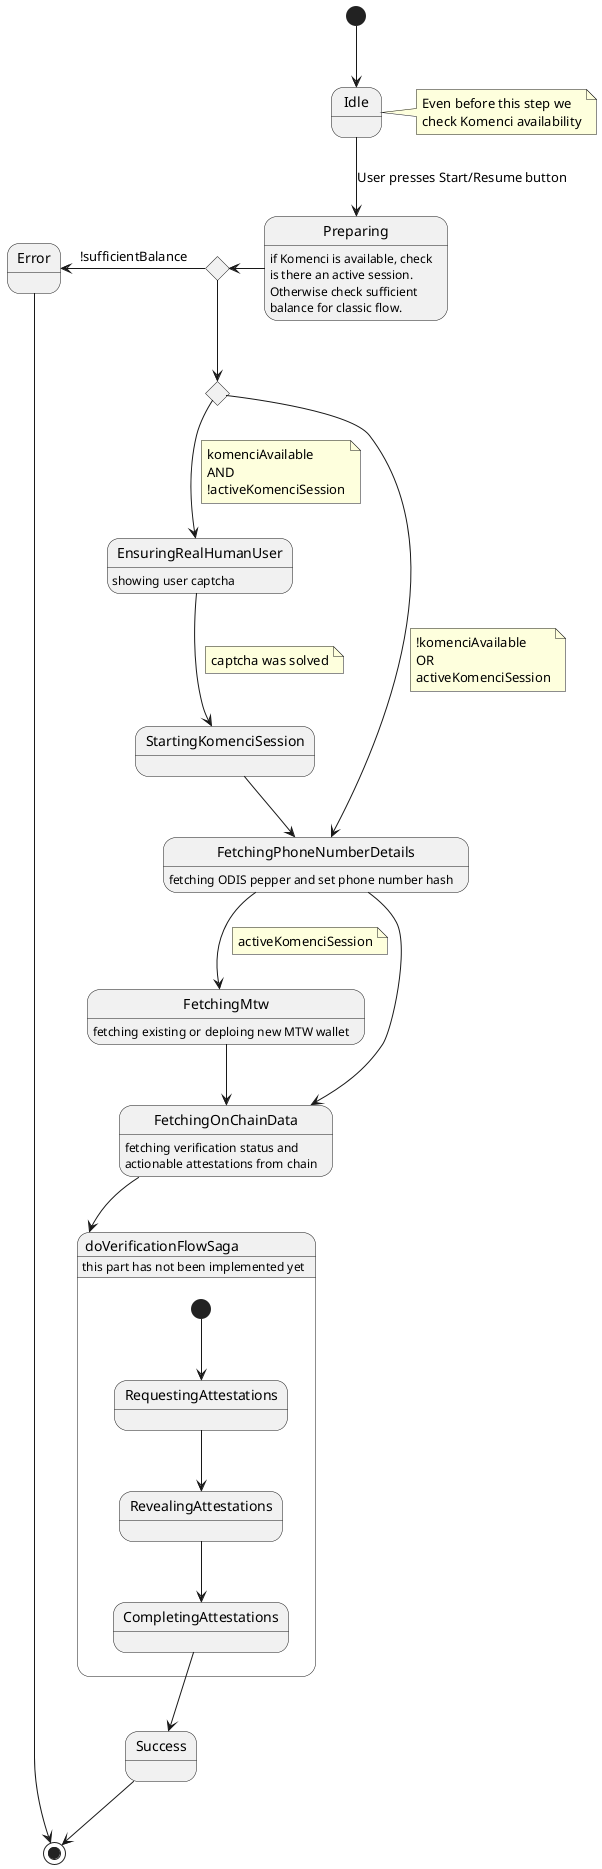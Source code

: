 @startuml
[*] --> Idle
Idle --> Preparing : User presses Start/Resume button
note right of Idle
Even before this step we
check Komenci availability
end note


Preparing: if Komenci is available, check
Preparing: is there an active session.
Preparing: Otherwise check sufficient
Preparing: balance for classic flow.

state a <<choice>>
state b <<choice>>
Preparing -left-> a
a -left-> Error: !sufficientBalance
a --> b
b --> EnsuringRealHumanUser
note on link
komenciAvailable
AND
!activeKomenciSession
end note
b --> FetchingPhoneNumberDetails
note on link
!komenciAvailable
OR
activeKomenciSession
end note

EnsuringRealHumanUser: showing user captcha
EnsuringRealHumanUser --> StartingKomenciSession
note on link: captcha was solved

StartingKomenciSession --> FetchingPhoneNumberDetails

FetchingPhoneNumberDetails: fetching ODIS pepper and set phone number hash
FetchingPhoneNumberDetails --> FetchingMtw
note on link: activeKomenciSession
FetchingOnChainData: fetching verification status and
FetchingOnChainData: actionable attestations from chain
FetchingMtw --> FetchingOnChainData
FetchingMtw: fetching existing or deploing new MTW wallet
FetchingPhoneNumberDetails --> FetchingOnChainData

state doVerificationFlowSaga {
  [*] --> RequestingAttestations
  RequestingAttestations --> RevealingAttestations
  RevealingAttestations --> CompletingAttestations
}
doVerificationFlowSaga: this part has not been implemented yet

FetchingOnChainData --> doVerificationFlowSaga
CompletingAttestations --> Success
Success --> [*]
Error --> [*]
@enduml
